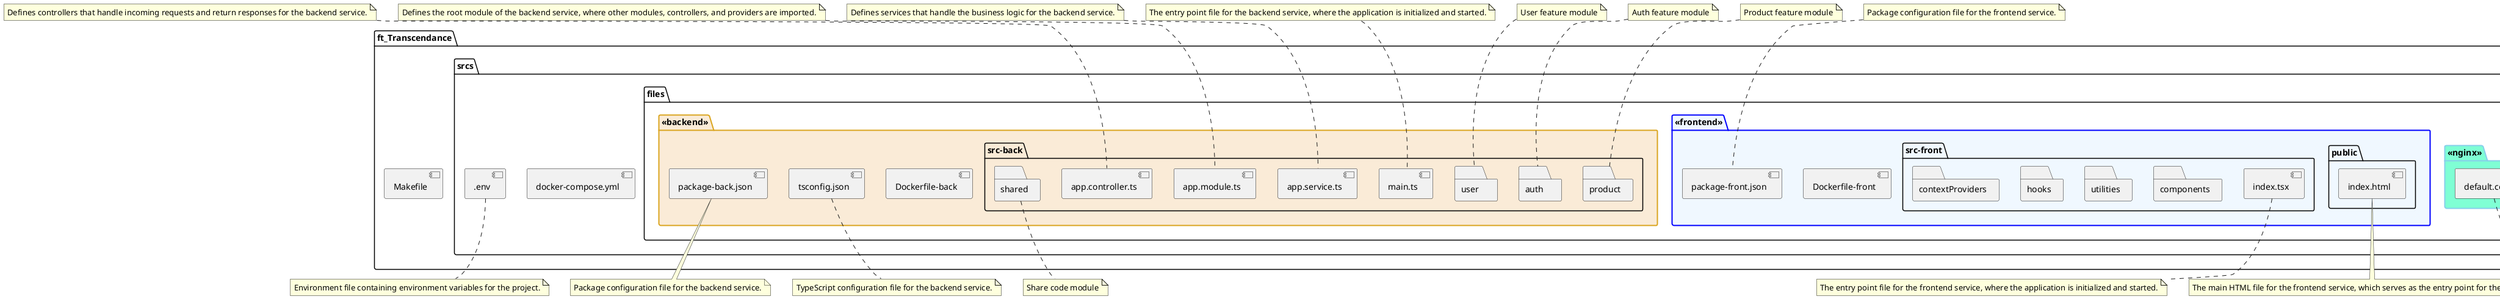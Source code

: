 @startuml


package "ft_Transcendance" {

[Makefile] as Makefile

package "srcs" {
    [docker-compose.yml] as DockerCompose
    [.env] as Env

    package "files" {
        folder <<backend>> #AntiqueWhite;line:GoldenRod;line.bold {
            [Dockerfile-back] as DockerfileBack
            [package-back.json] as PackageBack
            [tsconfig.json] as Tsconfig
            package "src-back" {
                [app.controller.ts] as AppController
                [app.module.ts] as AppModule
                [app.service.ts] as AppService
                [main.ts] as Main
                folder user{

                }
                folder auth{

                } 
                folder product{

                }
                folder shared{

                }
            }
        }
        folder <<frontend>> #AliceBlue;line:Blue;line.bold {
            [Dockerfile-front] as DockerfileFront
            [package-front.json] as PackageFront
            package "src-front" {
                [index.tsx] as Index
                folder components{

                }
                folder utilities{

                } 
                folder hooks{

                }
                folder contextProviders{

                }
            }
            package "public" {
                [index.html] as IndexHtml
            }
        }
        folder <<nginx>>  #Aquamarine;line:SkyBlue;line.bold{
            [Dockerfile] as NginxDockerfile
            [default.conf] as NginxConf
        }
    }
}
}

note bottom of Env: Environment file containing environment variables for the project.
note bottom of PackageBack: Package configuration file for the backend service.
note bottom of Tsconfig: TypeScript configuration file for the backend service.
note top of AppController: Defines controllers that handle incoming requests and return responses for the backend service.
note top of AppModule: Defines the root module of the backend service, where other modules, controllers, and providers are imported.
note top of AppService: Defines services that handle the business logic for the backend service.
note top of Main: The entry point file for the backend service, where the application is initialized and started.
note top of PackageFront: Package configuration file for the frontend service.
note bottom of Index: The entry point file for the frontend service, where the application is initialized and started.
note bottom of IndexHtml: The main HTML file for the frontend service, which serves as the entry point for the application.
note bottom of NginxConf: Configuration file for NGINX, which defines how the server handles incoming requests.  
note bottom of shared : Share code module 
note top of user : User feature module 
note top of auth: Auth feature module
note top of product: Product feature module

@enduml